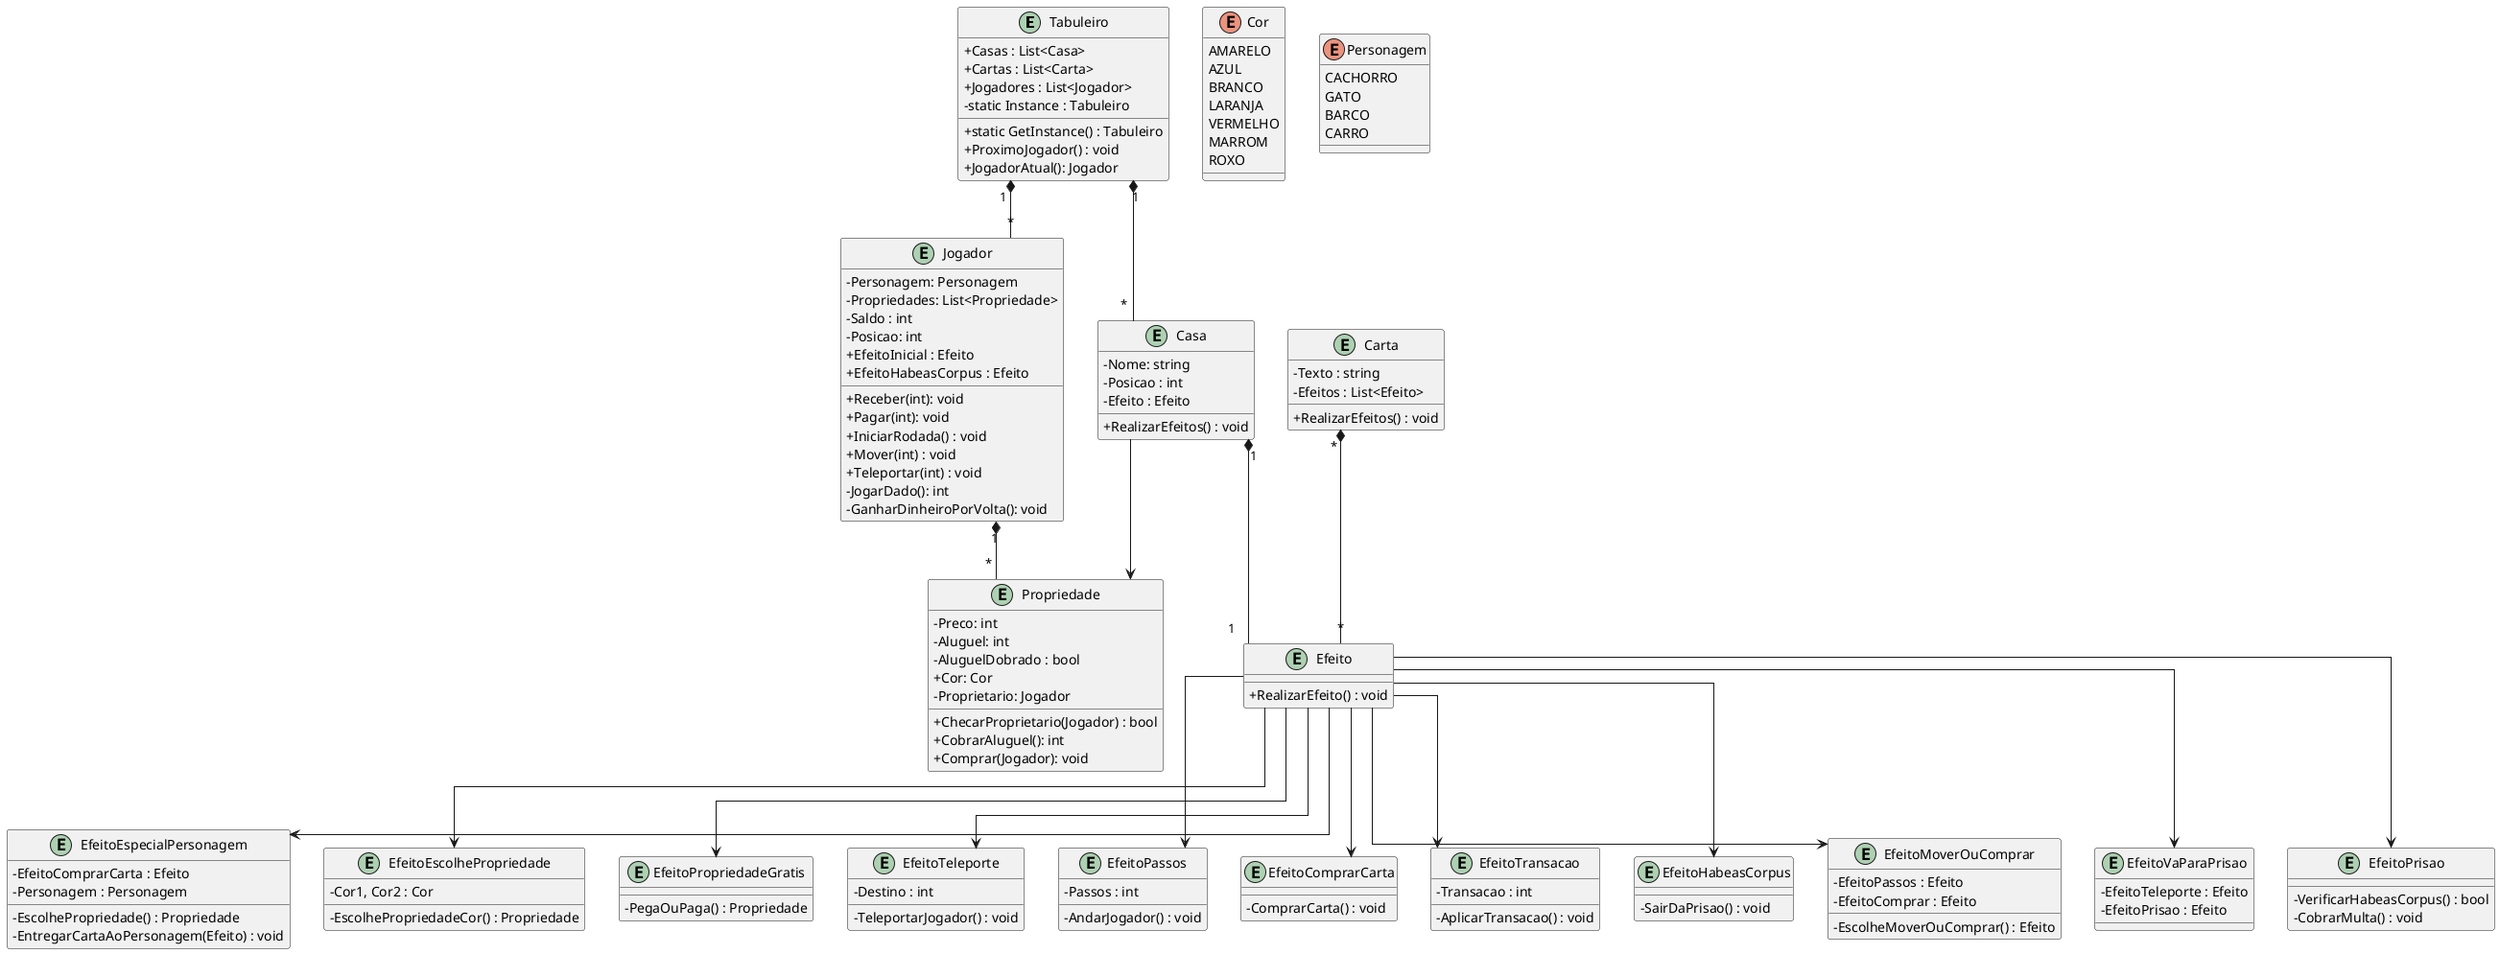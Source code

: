 @startuml diagrama
skinparam linetype ortho
skinparam classAttributeIconSize 0

entity Tabuleiro{
    + Casas : List<Casa>
    + Cartas : List<Carta>
    + Jogadores : List<Jogador>
    - static Instance : Tabuleiro

    + static GetInstance() : Tabuleiro
    + ProximoJogador() : void
    + JogadorAtual(): Jogador
}

entity Casa{
    - Nome: string
    - Posicao : int   
    - Efeito : Efeito
    + RealizarEfeitos() : void
}

entity Propriedade{
    - Preco: int
    - Aluguel: int
    - AluguelDobrado : bool
    + Cor: Cor
    - Proprietario: Jogador
    + ChecarProprietario(Jogador) : bool
    + CobrarAluguel(): int
    + Comprar(Jogador): void
}

entity Jogador{
    - Personagem: Personagem
    - Propriedades: List<Propriedade>
    - Saldo : int
    - Posicao: int
    + EfeitoInicial : Efeito
    + EfeitoHabeasCorpus : Efeito
    + Receber(int): void
    + Pagar(int): void
    + IniciarRodada() : void
    + Mover(int) : void
    + Teleportar(int) : void
    - JogarDado(): int
    - GanharDinheiroPorVolta(): void
}

enum Cor{
    AMARELO
    AZUL
    BRANCO
    LARANJA
    VERMELHO
    MARROM
    ROXO
}

enum Personagem{
    CACHORRO
    GATO
    BARCO
    CARRO
}

entity Carta{
    - Texto : string
    - Efeitos : List<Efeito>
    + RealizarEfeitos() : void
}

entity Efeito{
    + RealizarEfeito() : void
}

entity EfeitoEspecialPersonagem{
    - EfeitoComprarCarta : Efeito
    - Personagem : Personagem
    - EscolhePropriedade() : Propriedade
    - EntregarCartaAoPersonagem(Efeito) : void
}

entity EfeitoEscolhePropriedade{
    - Cor1, Cor2 : Cor
    - EscolhePropriedadeCor() : Propriedade
}

entity EfeitoPropriedadeGratis{
    - PegaOuPaga() : Propriedade
}

entity EfeitoTeleporte{
    - Destino : int
    - TeleportarJogador() : void
}

entity EfeitoPassos{
    - Passos : int
    - AndarJogador() : void
}

entity EfeitoComprarCarta{
    - ComprarCarta() : void 
}

entity EfeitoTransacao{
    - Transacao : int
    - AplicarTransacao() : void
}

entity EfeitoHabeasCorpus{
    - SairDaPrisao() : void
}

entity EfeitoMoverOuComprar{
    - EfeitoPassos : Efeito
    - EfeitoComprar : Efeito
    - EscolheMoverOuComprar() : Efeito
}

entity EfeitoVaParaPrisao{
    - EfeitoTeleporte : Efeito
    - EfeitoPrisao : Efeito
}

entity EfeitoPrisao{
    - VerificarHabeasCorpus() : bool
    - CobrarMulta() : void
}

Tabuleiro "1" *-- "*" Jogador
Tabuleiro "1" *-- "*" Casa

Casa --> Propriedade

Jogador "1"  *-- "*" Propriedade

Carta "*" *-- "*" Efeito
Casa "1" *-- "1" Efeito

Efeito --> EfeitoComprarCarta
Efeito --> EfeitoEscolhePropriedade
Efeito --> EfeitoEspecialPersonagem
Efeito --> EfeitoHabeasCorpus
Efeito --> EfeitoMoverOuComprar
Efeito --> EfeitoPassos
Efeito --> EfeitoPropriedadeGratis
Efeito --> EfeitoPrisao
Efeito --> EfeitoTeleporte
Efeito --> EfeitoTransacao
Efeito --> EfeitoVaParaPrisao

@enduml